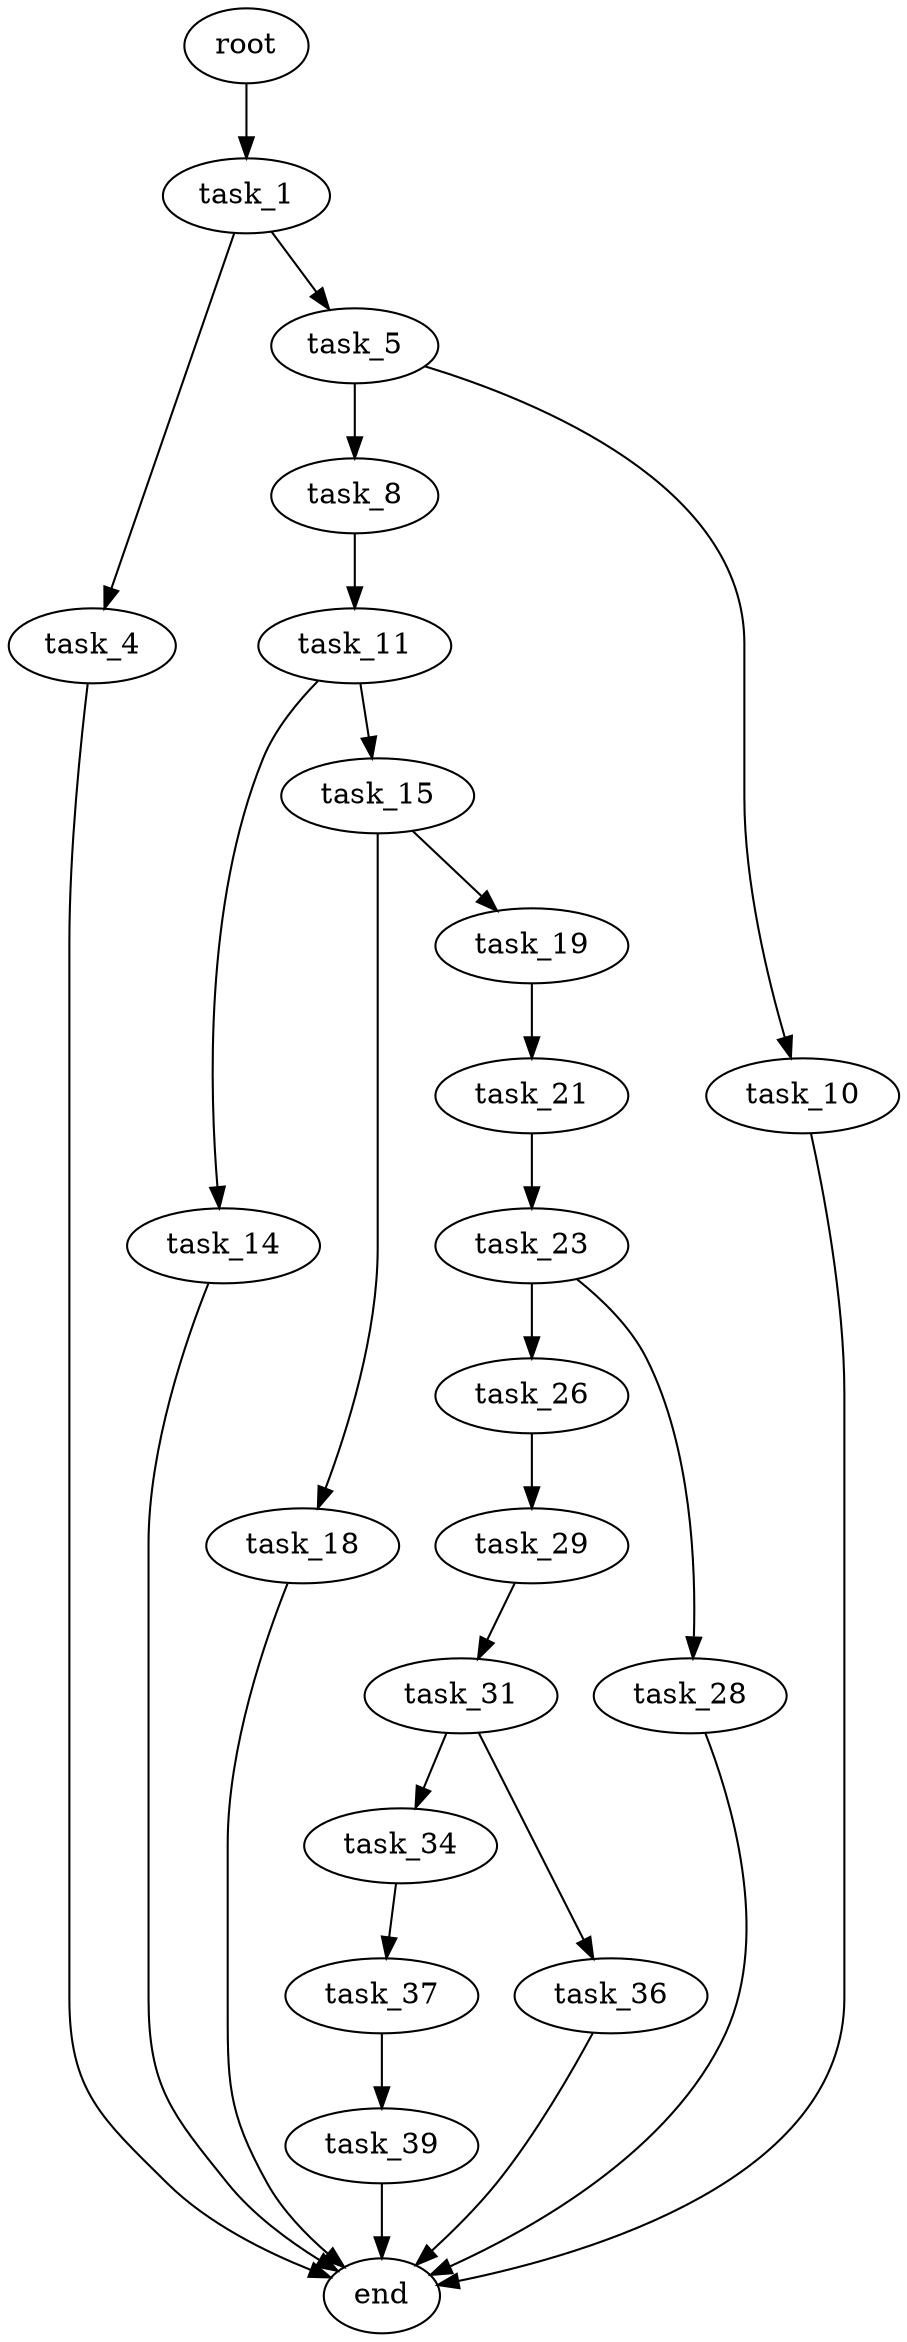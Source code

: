 digraph G {
  root [size="0.000000"];
  task_1 [size="143112041300.000000"];
  task_4 [size="10849423079.000000"];
  task_5 [size="134217728000.000000"];
  task_8 [size="663401767338.000000"];
  task_10 [size="231928233984.000000"];
  task_11 [size="368293445632.000000"];
  task_14 [size="94049205078.000000"];
  task_15 [size="9770579036.000000"];
  task_18 [size="134217728000.000000"];
  task_19 [size="24368146147.000000"];
  task_21 [size="80145328275.000000"];
  task_23 [size="134217728000.000000"];
  task_26 [size="15948401548.000000"];
  task_28 [size="6503249254.000000"];
  task_29 [size="33030364038.000000"];
  task_31 [size="4343767003.000000"];
  task_34 [size="8589934592.000000"];
  task_36 [size="14329848671.000000"];
  task_37 [size="102818023415.000000"];
  task_39 [size="43455866339.000000"];
  end [size="0.000000"];

  root -> task_1 [size="1.000000"];
  task_1 -> task_4 [size="134217728.000000"];
  task_1 -> task_5 [size="134217728.000000"];
  task_4 -> end [size="1.000000"];
  task_5 -> task_8 [size="209715200.000000"];
  task_5 -> task_10 [size="209715200.000000"];
  task_8 -> task_11 [size="411041792.000000"];
  task_10 -> end [size="1.000000"];
  task_11 -> task_14 [size="411041792.000000"];
  task_11 -> task_15 [size="411041792.000000"];
  task_14 -> end [size="1.000000"];
  task_15 -> task_18 [size="209715200.000000"];
  task_15 -> task_19 [size="209715200.000000"];
  task_18 -> end [size="1.000000"];
  task_19 -> task_21 [size="411041792.000000"];
  task_21 -> task_23 [size="134217728.000000"];
  task_23 -> task_26 [size="209715200.000000"];
  task_23 -> task_28 [size="209715200.000000"];
  task_26 -> task_29 [size="411041792.000000"];
  task_28 -> end [size="1.000000"];
  task_29 -> task_31 [size="679477248.000000"];
  task_31 -> task_34 [size="411041792.000000"];
  task_31 -> task_36 [size="411041792.000000"];
  task_34 -> task_37 [size="33554432.000000"];
  task_36 -> end [size="1.000000"];
  task_37 -> task_39 [size="134217728.000000"];
  task_39 -> end [size="1.000000"];
}
